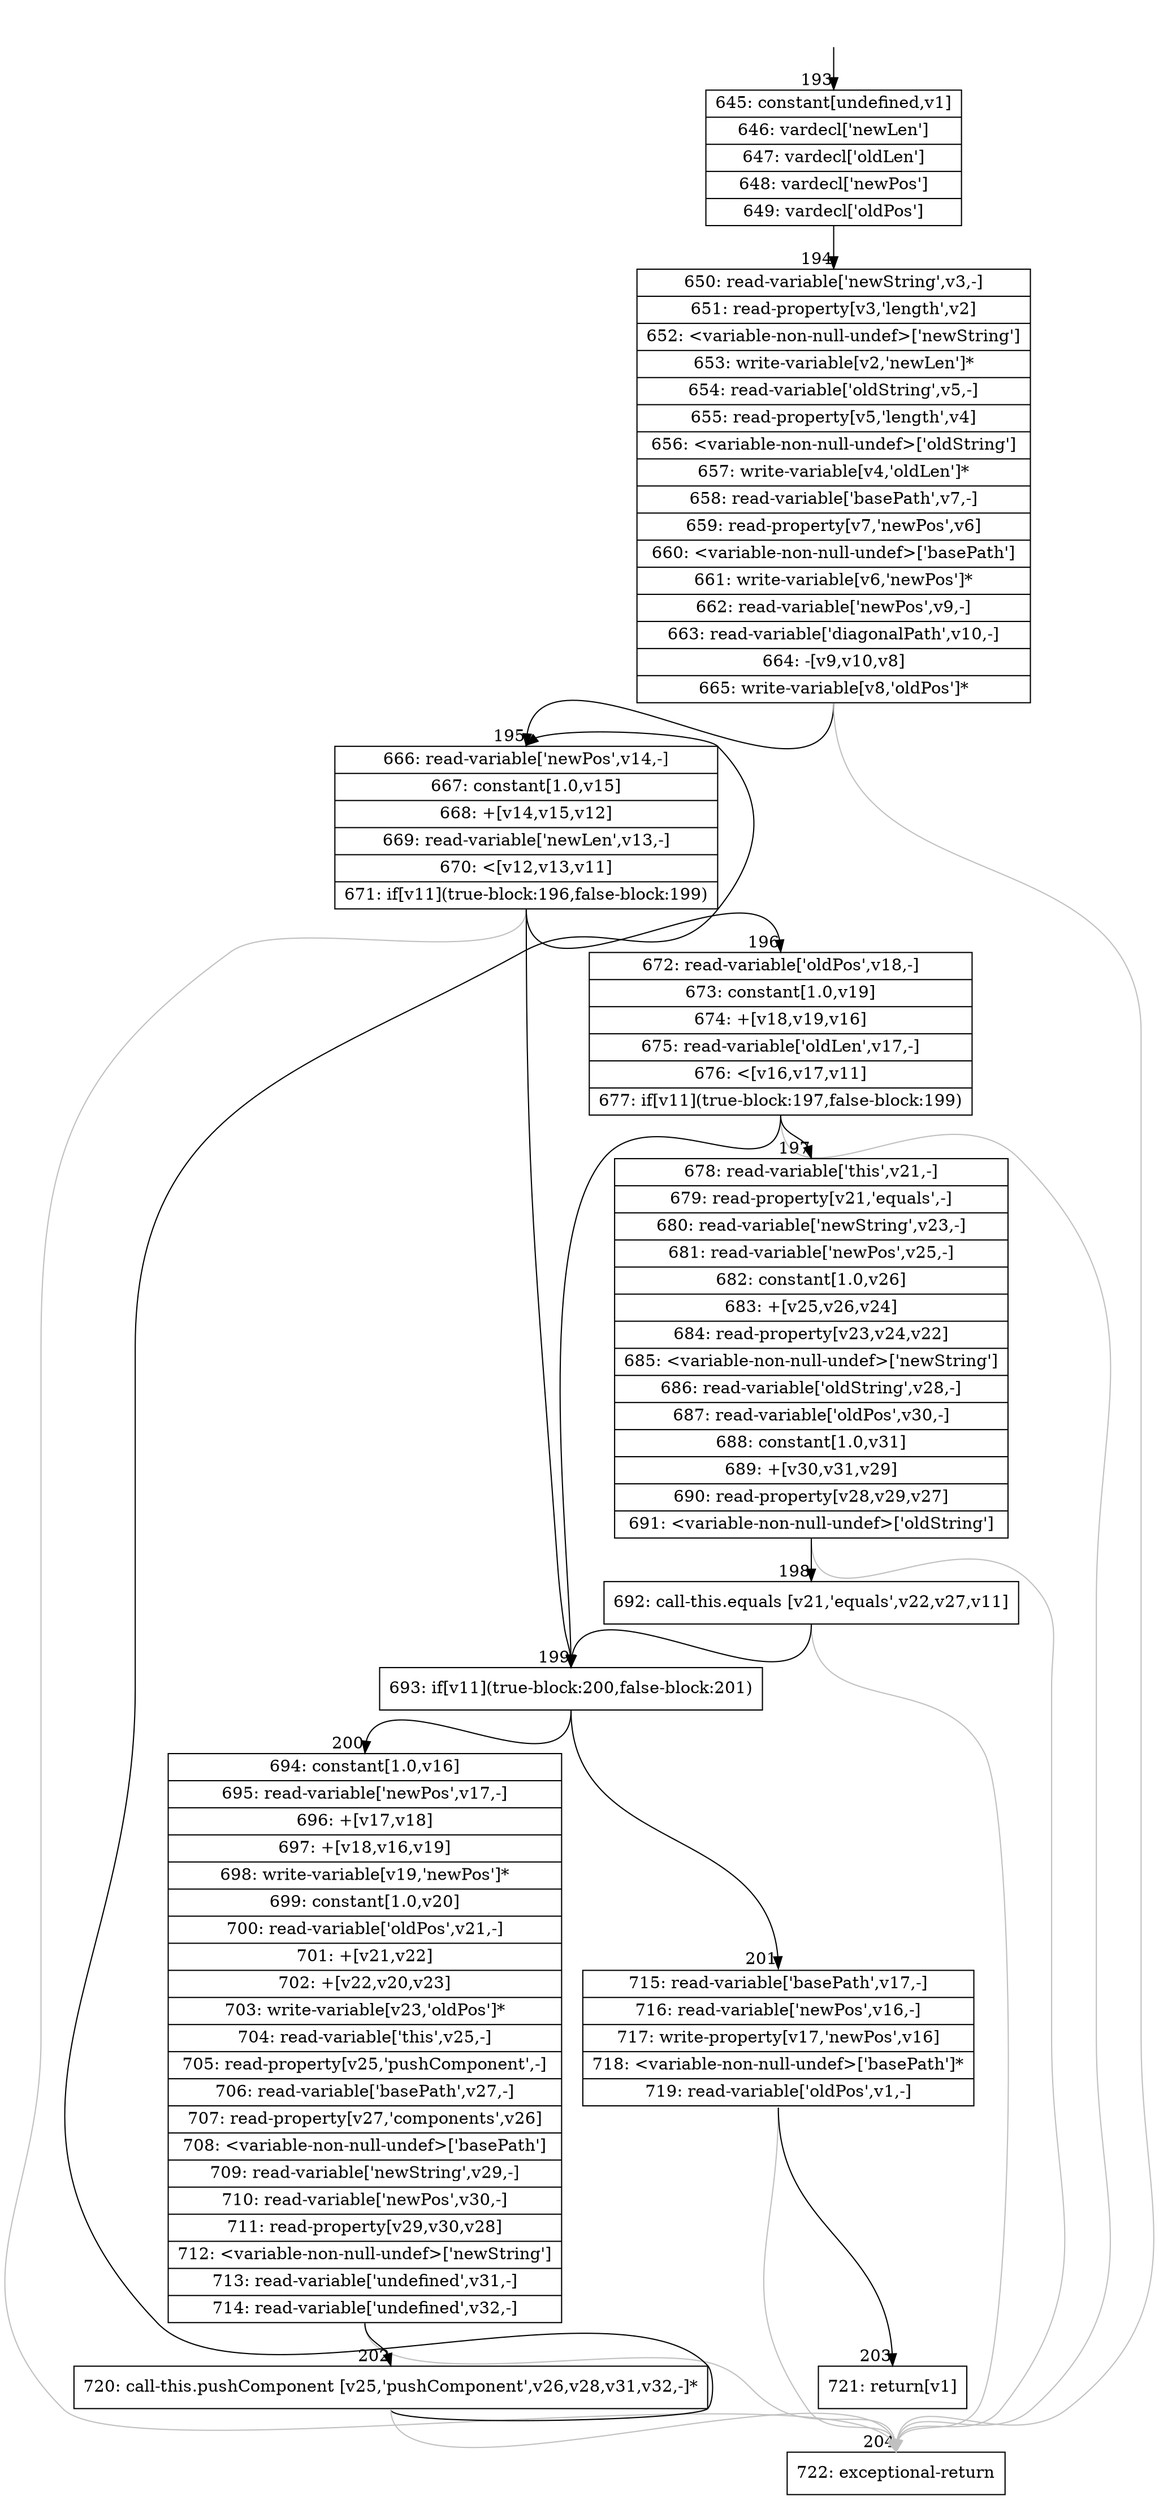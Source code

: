 digraph {
rankdir="TD"
BB_entry18[shape=none,label=""];
BB_entry18 -> BB193 [tailport=s, headport=n, headlabel="    193"]
BB193 [shape=record label="{645: constant[undefined,v1]|646: vardecl['newLen']|647: vardecl['oldLen']|648: vardecl['newPos']|649: vardecl['oldPos']}" ] 
BB193 -> BB194 [tailport=s, headport=n, headlabel="      194"]
BB194 [shape=record label="{650: read-variable['newString',v3,-]|651: read-property[v3,'length',v2]|652: \<variable-non-null-undef\>['newString']|653: write-variable[v2,'newLen']*|654: read-variable['oldString',v5,-]|655: read-property[v5,'length',v4]|656: \<variable-non-null-undef\>['oldString']|657: write-variable[v4,'oldLen']*|658: read-variable['basePath',v7,-]|659: read-property[v7,'newPos',v6]|660: \<variable-non-null-undef\>['basePath']|661: write-variable[v6,'newPos']*|662: read-variable['newPos',v9,-]|663: read-variable['diagonalPath',v10,-]|664: -[v9,v10,v8]|665: write-variable[v8,'oldPos']*}" ] 
BB194 -> BB195 [tailport=s, headport=n, headlabel="      195"]
BB194 -> BB204 [tailport=s, headport=n, color=gray, headlabel="      204"]
BB195 [shape=record label="{666: read-variable['newPos',v14,-]|667: constant[1.0,v15]|668: +[v14,v15,v12]|669: read-variable['newLen',v13,-]|670: \<[v12,v13,v11]|671: if[v11](true-block:196,false-block:199)}" ] 
BB195 -> BB199 [tailport=s, headport=n, headlabel="      199"]
BB195 -> BB196 [tailport=s, headport=n, headlabel="      196"]
BB195 -> BB204 [tailport=s, headport=n, color=gray]
BB196 [shape=record label="{672: read-variable['oldPos',v18,-]|673: constant[1.0,v19]|674: +[v18,v19,v16]|675: read-variable['oldLen',v17,-]|676: \<[v16,v17,v11]|677: if[v11](true-block:197,false-block:199)}" ] 
BB196 -> BB199 [tailport=s, headport=n]
BB196 -> BB197 [tailport=s, headport=n, headlabel="      197"]
BB196 -> BB204 [tailport=s, headport=n, color=gray]
BB197 [shape=record label="{678: read-variable['this',v21,-]|679: read-property[v21,'equals',-]|680: read-variable['newString',v23,-]|681: read-variable['newPos',v25,-]|682: constant[1.0,v26]|683: +[v25,v26,v24]|684: read-property[v23,v24,v22]|685: \<variable-non-null-undef\>['newString']|686: read-variable['oldString',v28,-]|687: read-variable['oldPos',v30,-]|688: constant[1.0,v31]|689: +[v30,v31,v29]|690: read-property[v28,v29,v27]|691: \<variable-non-null-undef\>['oldString']}" ] 
BB197 -> BB198 [tailport=s, headport=n, headlabel="      198"]
BB197 -> BB204 [tailport=s, headport=n, color=gray]
BB198 [shape=record label="{692: call-this.equals [v21,'equals',v22,v27,v11]}" ] 
BB198 -> BB199 [tailport=s, headport=n]
BB198 -> BB204 [tailport=s, headport=n, color=gray]
BB199 [shape=record label="{693: if[v11](true-block:200,false-block:201)}" ] 
BB199 -> BB200 [tailport=s, headport=n, headlabel="      200"]
BB199 -> BB201 [tailport=s, headport=n, headlabel="      201"]
BB200 [shape=record label="{694: constant[1.0,v16]|695: read-variable['newPos',v17,-]|696: +[v17,v18]|697: +[v18,v16,v19]|698: write-variable[v19,'newPos']*|699: constant[1.0,v20]|700: read-variable['oldPos',v21,-]|701: +[v21,v22]|702: +[v22,v20,v23]|703: write-variable[v23,'oldPos']*|704: read-variable['this',v25,-]|705: read-property[v25,'pushComponent',-]|706: read-variable['basePath',v27,-]|707: read-property[v27,'components',v26]|708: \<variable-non-null-undef\>['basePath']|709: read-variable['newString',v29,-]|710: read-variable['newPos',v30,-]|711: read-property[v29,v30,v28]|712: \<variable-non-null-undef\>['newString']|713: read-variable['undefined',v31,-]|714: read-variable['undefined',v32,-]}" ] 
BB200 -> BB202 [tailport=s, headport=n, headlabel="      202"]
BB200 -> BB204 [tailport=s, headport=n, color=gray]
BB201 [shape=record label="{715: read-variable['basePath',v17,-]|716: read-variable['newPos',v16,-]|717: write-property[v17,'newPos',v16]|718: \<variable-non-null-undef\>['basePath']*|719: read-variable['oldPos',v1,-]}" ] 
BB201 -> BB203 [tailport=s, headport=n, headlabel="      203"]
BB201 -> BB204 [tailport=s, headport=n, color=gray]
BB202 [shape=record label="{720: call-this.pushComponent [v25,'pushComponent',v26,v28,v31,v32,-]*}" ] 
BB202 -> BB195 [tailport=s, headport=n]
BB202 -> BB204 [tailport=s, headport=n, color=gray]
BB203 [shape=record label="{721: return[v1]}" ] 
BB204 [shape=record label="{722: exceptional-return}" ] 
//#$~ 192
}
